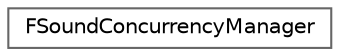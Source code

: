 digraph "Graphical Class Hierarchy"
{
 // INTERACTIVE_SVG=YES
 // LATEX_PDF_SIZE
  bgcolor="transparent";
  edge [fontname=Helvetica,fontsize=10,labelfontname=Helvetica,labelfontsize=10];
  node [fontname=Helvetica,fontsize=10,shape=box,height=0.2,width=0.4];
  rankdir="LR";
  Node0 [id="Node000000",label="FSoundConcurrencyManager",height=0.2,width=0.4,color="grey40", fillcolor="white", style="filled",URL="$db/d20/classFSoundConcurrencyManager.html",tooltip=" "];
}
